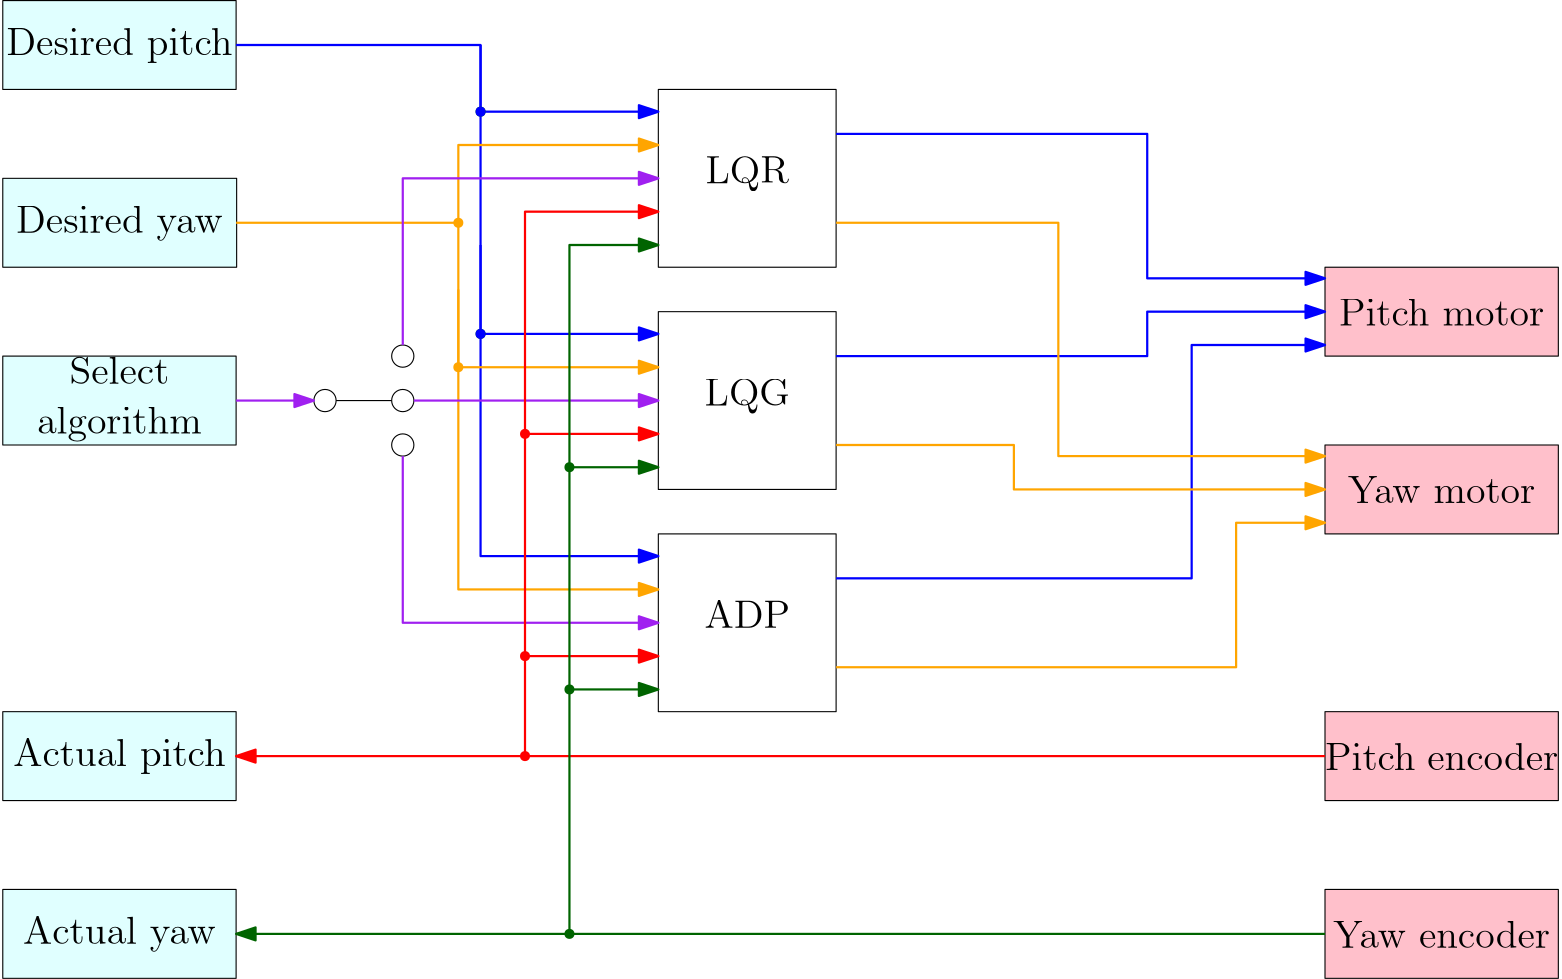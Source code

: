 <?xml version="1.0"?>
<!DOCTYPE ipe SYSTEM "ipe.dtd">
<ipe version="70206" creator="Ipe 7.2.7">
<info created="D:20181029161117" modified="D:20181029170844"/>
<ipestyle name="basic">
<symbol name="arrow/arc(spx)">
<path stroke="sym-stroke" fill="sym-stroke" pen="sym-pen">
0 0 m
-1 0.333 l
-1 -0.333 l
h
</path>
</symbol>
<symbol name="arrow/farc(spx)">
<path stroke="sym-stroke" fill="white" pen="sym-pen">
0 0 m
-1 0.333 l
-1 -0.333 l
h
</path>
</symbol>
<symbol name="arrow/ptarc(spx)">
<path stroke="sym-stroke" fill="sym-stroke" pen="sym-pen">
0 0 m
-1 0.333 l
-0.8 0 l
-1 -0.333 l
h
</path>
</symbol>
<symbol name="arrow/fptarc(spx)">
<path stroke="sym-stroke" fill="white" pen="sym-pen">
0 0 m
-1 0.333 l
-0.8 0 l
-1 -0.333 l
h
</path>
</symbol>
<symbol name="mark/circle(sx)" transformations="translations">
<path fill="sym-stroke">
0.6 0 0 0.6 0 0 e
0.4 0 0 0.4 0 0 e
</path>
</symbol>
<symbol name="mark/disk(sx)" transformations="translations">
<path fill="sym-stroke">
0.6 0 0 0.6 0 0 e
</path>
</symbol>
<symbol name="mark/fdisk(sfx)" transformations="translations">
<group>
<path fill="sym-fill">
0.5 0 0 0.5 0 0 e
</path>
<path fill="sym-stroke" fillrule="eofill">
0.6 0 0 0.6 0 0 e
0.4 0 0 0.4 0 0 e
</path>
</group>
</symbol>
<symbol name="mark/box(sx)" transformations="translations">
<path fill="sym-stroke" fillrule="eofill">
-0.6 -0.6 m
0.6 -0.6 l
0.6 0.6 l
-0.6 0.6 l
h
-0.4 -0.4 m
0.4 -0.4 l
0.4 0.4 l
-0.4 0.4 l
h
</path>
</symbol>
<symbol name="mark/square(sx)" transformations="translations">
<path fill="sym-stroke">
-0.6 -0.6 m
0.6 -0.6 l
0.6 0.6 l
-0.6 0.6 l
h
</path>
</symbol>
<symbol name="mark/fsquare(sfx)" transformations="translations">
<group>
<path fill="sym-fill">
-0.5 -0.5 m
0.5 -0.5 l
0.5 0.5 l
-0.5 0.5 l
h
</path>
<path fill="sym-stroke" fillrule="eofill">
-0.6 -0.6 m
0.6 -0.6 l
0.6 0.6 l
-0.6 0.6 l
h
-0.4 -0.4 m
0.4 -0.4 l
0.4 0.4 l
-0.4 0.4 l
h
</path>
</group>
</symbol>
<symbol name="mark/cross(sx)" transformations="translations">
<group>
<path fill="sym-stroke">
-0.43 -0.57 m
0.57 0.43 l
0.43 0.57 l
-0.57 -0.43 l
h
</path>
<path fill="sym-stroke">
-0.43 0.57 m
0.57 -0.43 l
0.43 -0.57 l
-0.57 0.43 l
h
</path>
</group>
</symbol>
<symbol name="arrow/fnormal(spx)">
<path stroke="sym-stroke" fill="white" pen="sym-pen">
0 0 m
-1 0.333 l
-1 -0.333 l
h
</path>
</symbol>
<symbol name="arrow/pointed(spx)">
<path stroke="sym-stroke" fill="sym-stroke" pen="sym-pen">
0 0 m
-1 0.333 l
-0.8 0 l
-1 -0.333 l
h
</path>
</symbol>
<symbol name="arrow/fpointed(spx)">
<path stroke="sym-stroke" fill="white" pen="sym-pen">
0 0 m
-1 0.333 l
-0.8 0 l
-1 -0.333 l
h
</path>
</symbol>
<symbol name="arrow/linear(spx)">
<path stroke="sym-stroke" pen="sym-pen">
-1 0.333 m
0 0 l
-1 -0.333 l
</path>
</symbol>
<symbol name="arrow/fdouble(spx)">
<path stroke="sym-stroke" fill="white" pen="sym-pen">
0 0 m
-1 0.333 l
-1 -0.333 l
h
-1 0 m
-2 0.333 l
-2 -0.333 l
h
</path>
</symbol>
<symbol name="arrow/double(spx)">
<path stroke="sym-stroke" fill="sym-stroke" pen="sym-pen">
0 0 m
-1 0.333 l
-1 -0.333 l
h
-1 0 m
-2 0.333 l
-2 -0.333 l
h
</path>
</symbol>
<pen name="heavier" value="0.8"/>
<pen name="fat" value="1.2"/>
<pen name="ultrafat" value="2"/>
<symbolsize name="large" value="5"/>
<symbolsize name="small" value="2"/>
<symbolsize name="tiny" value="1.1"/>
<arrowsize name="large" value="10"/>
<arrowsize name="small" value="5"/>
<arrowsize name="tiny" value="3"/>
<color name="red" value="1 0 0"/>
<color name="green" value="0 1 0"/>
<color name="blue" value="0 0 1"/>
<color name="yellow" value="1 1 0"/>
<color name="orange" value="1 0.647 0"/>
<color name="gold" value="1 0.843 0"/>
<color name="purple" value="0.627 0.125 0.941"/>
<color name="gray" value="0.745"/>
<color name="brown" value="0.647 0.165 0.165"/>
<color name="navy" value="0 0 0.502"/>
<color name="pink" value="1 0.753 0.796"/>
<color name="seagreen" value="0.18 0.545 0.341"/>
<color name="turquoise" value="0.251 0.878 0.816"/>
<color name="violet" value="0.933 0.51 0.933"/>
<color name="darkblue" value="0 0 0.545"/>
<color name="darkcyan" value="0 0.545 0.545"/>
<color name="darkgray" value="0.663"/>
<color name="darkgreen" value="0 0.392 0"/>
<color name="darkmagenta" value="0.545 0 0.545"/>
<color name="darkorange" value="1 0.549 0"/>
<color name="darkred" value="0.545 0 0"/>
<color name="lightblue" value="0.678 0.847 0.902"/>
<color name="lightcyan" value="0.878 1 1"/>
<color name="lightgray" value="0.827"/>
<color name="lightgreen" value="0.565 0.933 0.565"/>
<color name="lightyellow" value="1 1 0.878"/>
<dashstyle name="dashed" value="[4] 0"/>
<dashstyle name="dotted" value="[1 3] 0"/>
<dashstyle name="dash dotted" value="[4 2 1 2] 0"/>
<dashstyle name="dash dot dotted" value="[4 2 1 2 1 2] 0"/>
<textsize name="large" value="\large"/>
<textsize name="Large" value="\Large"/>
<textsize name="LARGE" value="\LARGE"/>
<textsize name="huge" value="\huge"/>
<textsize name="Huge" value="\Huge"/>
<textsize name="small" value="\small"/>
<textsize name="footnote" value="\footnotesize"/>
<textsize name="tiny" value="\tiny"/>
<textstyle name="center" begin="\begin{center}" end="\end{center}"/>
<textstyle name="itemize" begin="\begin{itemize}" end="\end{itemize}"/>
<textstyle name="item" begin="\begin{itemize}\item{}" end="\end{itemize}"/>
<gridsize name="4 pts" value="4"/>
<gridsize name="8 pts (~3 mm)" value="8"/>
<gridsize name="16 pts (~6 mm)" value="16"/>
<gridsize name="32 pts (~12 mm)" value="32"/>
<gridsize name="10 pts (~3.5 mm)" value="10"/>
<gridsize name="20 pts (~7 mm)" value="20"/>
<gridsize name="14 pts (~5 mm)" value="14"/>
<gridsize name="28 pts (~10 mm)" value="28"/>
<gridsize name="56 pts (~20 mm)" value="56"/>
<anglesize name="90 deg" value="90"/>
<anglesize name="60 deg" value="60"/>
<anglesize name="45 deg" value="45"/>
<anglesize name="30 deg" value="30"/>
<anglesize name="22.5 deg" value="22.5"/>
<opacity name="10%" value="0.1"/>
<opacity name="30%" value="0.3"/>
<opacity name="50%" value="0.5"/>
<opacity name="75%" value="0.75"/>
<tiling name="falling" angle="-60" step="4" width="1"/>
<tiling name="rising" angle="30" step="4" width="1"/>
</ipestyle>
<page>
<layer name="alpha"/>
<view layers="alpha" active="alpha"/>
<path layer="alpha" matrix="1.05 0 0 1 -29.6 0" stroke="black" fill="lightcyan">
32 816 m
32 784 l
112 784 l
112 816 l
h
</path>
<path matrix="1.05239 0 0 1 -29.6764 0" stroke="black" fill="lightcyan">
32 752 m
32 720 l
112 720 l
112 752 l
h
</path>
<path matrix="1.05 0 0 1 -29.6 0" stroke="black" fill="lightcyan">
32 688 m
32 656 l
112 656 l
112 688 l
h
</path>
<path matrix="1.05 0 0 1 -29.6 -64" stroke="black" fill="lightcyan">
32 624 m
32 592 l
112 592 l
112 624 l
h
</path>
<path matrix="1.05 0 0 1 -29.6 -64" stroke="black" fill="lightcyan">
32 560 m
32 528 l
112 528 l
112 560 l
h
</path>
<path matrix="0.875 0 0 1 60 -96" stroke="black" fill="pink">
480 816 m
480 784 l
576 784 l
576 816 l
h
</path>
<path matrix="1.05 0 0 1 -24 -96" stroke="black" fill="pink">
480 752 m
480 720 l
560 720 l
560 752 l
h
</path>
<path matrix="1.05 0 0 1 -24 -128" stroke="black" fill="pink">
480 688 m
480 656 l
560 656 l
560 688 l
h
</path>
<path matrix="1.05 0 0 1 -24 -128" stroke="black" fill="pink">
480 624 m
480 592 l
560 592 l
560 624 l
h
</path>
<text matrix="1 0 0 1 -28 0" transformations="translations" pos="32 688" stroke="black" type="minipage" width="84" height="17.825" depth="12.86" valign="top" size="Large" style="center">Select algorithm</text>
<text matrix="1 0 0 1 -28 -80" transformations="translations" pos="32 624" stroke="black" type="minipage" width="84" height="8.862" depth="3.89" valign="center" size="Large" style="center">Actual pitch</text>
<text matrix="1 0 0 1 -28 -8" transformations="translations" pos="32 808" stroke="black" type="minipage" width="84" height="8.862" depth="3.89" valign="center" size="Large" style="center">Desired pitch</text>
<text matrix="1 0 0 1 -28 -4" transformations="translations" pos="32 740" stroke="black" type="minipage" width="84" height="8.862" depth="3.89" valign="center" size="Large" style="center">Desired yaw</text>
<text matrix="1 0 0 1 -28 -68" transformations="translations" pos="32 548" stroke="black" type="minipage" width="84" height="8.862" depth="3.89" valign="center" size="Large" style="center">Actual yaw</text>
<text matrix="1 0 0 1 0 -100" transformations="translations" pos="480 804" stroke="black" type="minipage" width="84" height="7.473" depth="2.49" valign="center" size="Large" style="center">Pitch motor</text>
<text matrix="1 0 0 1 0 -100" transformations="translations" pos="480 740" stroke="black" type="minipage" width="84" height="7.393" depth="2.41" valign="center" size="Large" style="center">Yaw motor</text>
<text matrix="1 0 0 1 0 -132" transformations="translations" pos="480 676" stroke="black" type="minipage" width="84" height="7.473" depth="2.49" valign="center" size="Large" style="center">Pitch encoder</text>
<text matrix="1 0 0 1 0 -136" transformations="translations" pos="480 616" stroke="black" type="minipage" width="84" height="7.473" depth="2.49" valign="center" size="Large" style="center">Yaw encoder</text>
<path matrix="1.33333 0 0 1.33333 -16 -304" stroke="black" fill="white">
192 816 m
192 768 l
240 768 l
240 816 l
h
</path>
<path matrix="1.33333 0 0 1.33333 -16 -298.667" stroke="black" fill="white">
192 752 m
192 704 l
240 704 l
240 752 l
h
</path>
<path matrix="1.33333 0 0 1.33333 -16 -293.333" stroke="black" fill="white">
192 688 m
192 640 l
240 640 l
240 688 l
h
</path>
<path matrix="1 0 0 1 -28 -56" stroke="black">
4 0 0 4 176 728 e
</path>
<path matrix="1 0 0 1 -28 -56" stroke="black">
4 0 0 4 176 744 e
</path>
<path matrix="1 0 0 1 -28 -56" stroke="black">
4 0 0 4 176 712 e
</path>
<path matrix="1 0 0 1 -28 -56" stroke="black">
4 0 0 4 148 728 e
</path>
<path matrix="1 0 0 1 -28 -56" stroke="black">
152 728 m
172 728 l
</path>
<path stroke="purple" pen="heavier" arrow="normal/normal">
88 672 m
116 672 l
</path>
<text matrix="1 0 0 1 0 -40" transformations="translations" pos="240 720" stroke="black" type="minipage" width="64" height="8.783" depth="3.81" valign="top" size="Large" style="center">LQG</text>
<text matrix="1 0 0 1 0 -24" transformations="translations" pos="240 784" stroke="black" type="minipage" width="64" height="8.783" depth="3.81" valign="top" size="Large" style="center">LQR</text>
<text matrix="1 0 0 1 0 -24" transformations="translations" pos="240 624" stroke="black" type="minipage" width="64" height="7.393" depth="2.41" valign="top" size="Large" style="center">ADP</text>
<path matrix="0.666667 0 0 1.44444 80 -355.556" stroke="blue" pen="heavier" arrow="normal/normal">
144 800 m
144 728 l
240 728 l
</path>
<path matrix="1 0 0 -3 0 3200" stroke="blue" pen="heavier" arrow="normal/normal">
88 800 m
176 800 l
176 808 l
240 808 l
</path>
<path matrix="1 0 0 1.4 0 -291.2" stroke="blue" pen="heavier" arrow="normal/normal">
176 728 m
176 648 l
240 648 l
</path>
<path matrix="1 0 0 0.5 0 368" stroke="orange" pen="heavier" arrow="normal/normal">
88 736 m
168 736 l
168 792 l
240 792 l
</path>
<path matrix="1 0 0 2.16667 0 -858.667" stroke="orange" pen="heavier" arrow="normal/normal">
168 736 m
168 712 l
240 712 l
</path>
<path matrix="1 0 0 1.35 0 -249.2" stroke="orange" pen="heavier" arrow="normal/normal">
168 712 m
168 632 l
240 632 l
</path>
<path stroke="purple" pen="heavier" arrow="normal/normal">
152 672 m
240 672 l
</path>
<path stroke="purple" pen="heavier" arrow="normal/normal">
148 692 m
148 752 l
240 752 l
</path>
<path stroke="purple" pen="heavier" arrow="normal/normal">
148 652 m
148 592 l
240 592 l
</path>
<path stroke="blue" pen="heavier" arrow="normal/normal">
304 768 m
416 768 l
416 716 l
480 716 l
</path>
<path stroke="blue" pen="heavier" arrow="normal/normal">
304 688 m
416 688 l
416 704 l
480 704 l
</path>
<path stroke="blue" pen="heavier" arrow="normal/normal">
304 608 m
432 608 l
432 692 l
480 692 l
</path>
<path stroke="orange" pen="heavier" arrow="normal/normal">
304 736 m
384 736 l
384 652 l
480 652 l
</path>
<path stroke="orange" pen="heavier" arrow="normal/normal">
304 656 m
368 656 l
368 640 l
480 640 l
</path>
<path stroke="orange" pen="heavier" arrow="normal/normal">
304 576 m
448 576 l
448 624 l
448 628 l
480 628 l
</path>
<path stroke="red" pen="heavier" arrow="normal/normal">
480 544 m
88 544 l
</path>
<path stroke="red" pen="heavier" arrow="normal/normal">
192 544 m
192 740 l
240 740 l
</path>
<path stroke="red" pen="heavier" arrow="normal/normal">
192 660 m
240 660 l
</path>
<path stroke="red" pen="heavier" arrow="normal/normal">
192 580 m
240 580 l
</path>
<path stroke="darkgreen" pen="heavier" arrow="normal/normal">
480 480 m
88 480 l
</path>
<path stroke="darkgreen" pen="heavier" arrow="normal/normal">
208 480 m
208 728 l
240 728 l
</path>
<path stroke="darkgreen" pen="heavier" arrow="normal/normal">
208 648 m
240 648 l
</path>
<path stroke="darkgreen" pen="heavier" arrow="normal/normal">
208 568 m
240 568 l
</path>
<use name="mark/circle(sx)" pos="176 776" size="normal" stroke="darkgreen"/>
<use name="mark/fdisk(sfx)" pos="176 696" size="normal" stroke="darkgreen"/>
<use name="mark/disk(sx)" pos="176 696" size="normal" stroke="blue"/>
<use name="mark/disk(sx)" pos="176 776" size="normal" stroke="blue"/>
<use name="mark/disk(sx)" pos="208 648" size="normal" stroke="darkgreen"/>
<use name="mark/disk(sx)" pos="208 568" size="normal" stroke="darkgreen"/>
<use name="mark/disk(sx)" pos="168 736" size="normal" stroke="orange"/>
<use name="mark/disk(sx)" pos="168 684" size="normal" stroke="orange"/>
<use name="mark/disk(sx)" pos="192 660" size="normal" stroke="red"/>
<use name="mark/disk(sx)" pos="192 580" size="normal" stroke="red"/>
<use name="mark/disk(sx)" pos="192 544" size="normal" stroke="red"/>
<use name="mark/disk(sx)" pos="208 480" size="normal" stroke="darkgreen"/>
</page>
</ipe>
